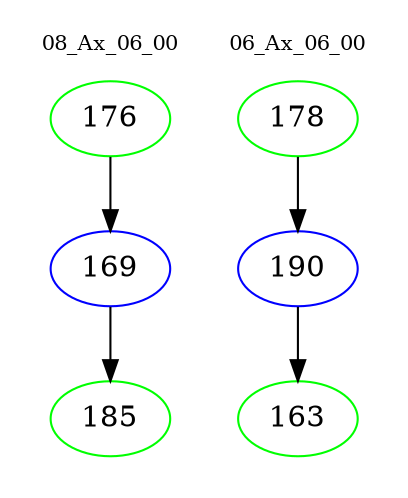 digraph{
subgraph cluster_0 {
color = white
label = "08_Ax_06_00";
fontsize=10;
T0_176 [label="176", color="green"]
T0_176 -> T0_169 [color="black"]
T0_169 [label="169", color="blue"]
T0_169 -> T0_185 [color="black"]
T0_185 [label="185", color="green"]
}
subgraph cluster_1 {
color = white
label = "06_Ax_06_00";
fontsize=10;
T1_178 [label="178", color="green"]
T1_178 -> T1_190 [color="black"]
T1_190 [label="190", color="blue"]
T1_190 -> T1_163 [color="black"]
T1_163 [label="163", color="green"]
}
}
